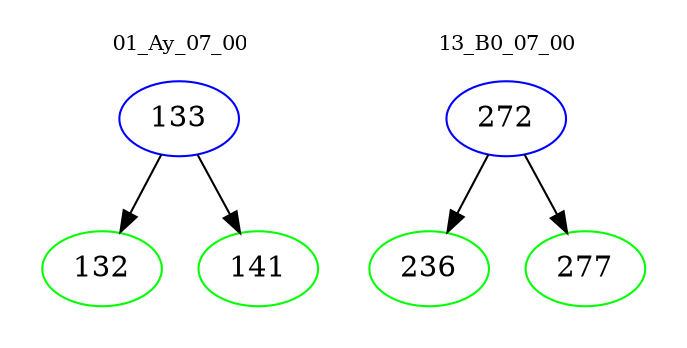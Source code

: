 digraph{
subgraph cluster_0 {
color = white
label = "01_Ay_07_00";
fontsize=10;
T0_133 [label="133", color="blue"]
T0_133 -> T0_132 [color="black"]
T0_132 [label="132", color="green"]
T0_133 -> T0_141 [color="black"]
T0_141 [label="141", color="green"]
}
subgraph cluster_1 {
color = white
label = "13_B0_07_00";
fontsize=10;
T1_272 [label="272", color="blue"]
T1_272 -> T1_236 [color="black"]
T1_236 [label="236", color="green"]
T1_272 -> T1_277 [color="black"]
T1_277 [label="277", color="green"]
}
}
